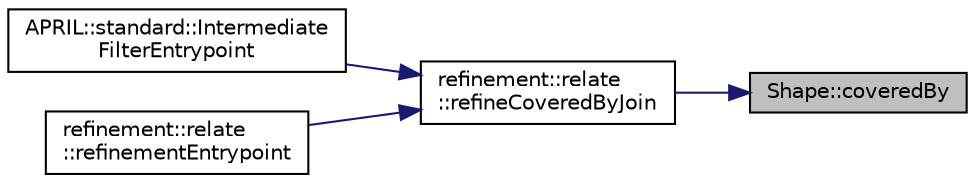 digraph "Shape::coveredBy"
{
 // LATEX_PDF_SIZE
  bgcolor="transparent";
  edge [fontname="Helvetica",fontsize="10",labelfontname="Helvetica",labelfontsize="10"];
  node [fontname="Helvetica",fontsize="10",shape=record];
  rankdir="RL";
  Node1 [label="Shape::coveredBy",height=0.2,width=0.4,color="black", fillcolor="grey75", style="filled", fontcolor="black",tooltip="Returns true whether the geometry is covered by (inside-border common points are allowed) the input g..."];
  Node1 -> Node2 [dir="back",color="midnightblue",fontsize="10",style="solid",fontname="Helvetica"];
  Node2 [label="refinement::relate\l::refineCoveredByJoin",height=0.2,width=0.4,color="black",URL="$namespacerefinement_1_1relate.html#ace238e193dd0c0d54eeda0c081202505",tooltip="Geometrically refines two objects for 'R is covered by S'."];
  Node2 -> Node3 [dir="back",color="midnightblue",fontsize="10",style="solid",fontname="Helvetica"];
  Node3 [label="APRIL::standard::Intermediate\lFilterEntrypoint",height=0.2,width=0.4,color="black",URL="$namespaceAPRIL_1_1standard.html#af99c4d3ea62a7338703048d3b31b158c",tooltip="Standard APRIL intermediate filter that filters two input objects. The join predicate is set in the g..."];
  Node2 -> Node4 [dir="back",color="midnightblue",fontsize="10",style="solid",fontname="Helvetica"];
  Node4 [label="refinement::relate\l::refinementEntrypoint",height=0.2,width=0.4,color="black",URL="$namespacerefinement_1_1relate.html#a092ec15a5d78cf8615bfeb72972436d1",tooltip="Entrypoint function for when there is NO intermediate filter."];
}
